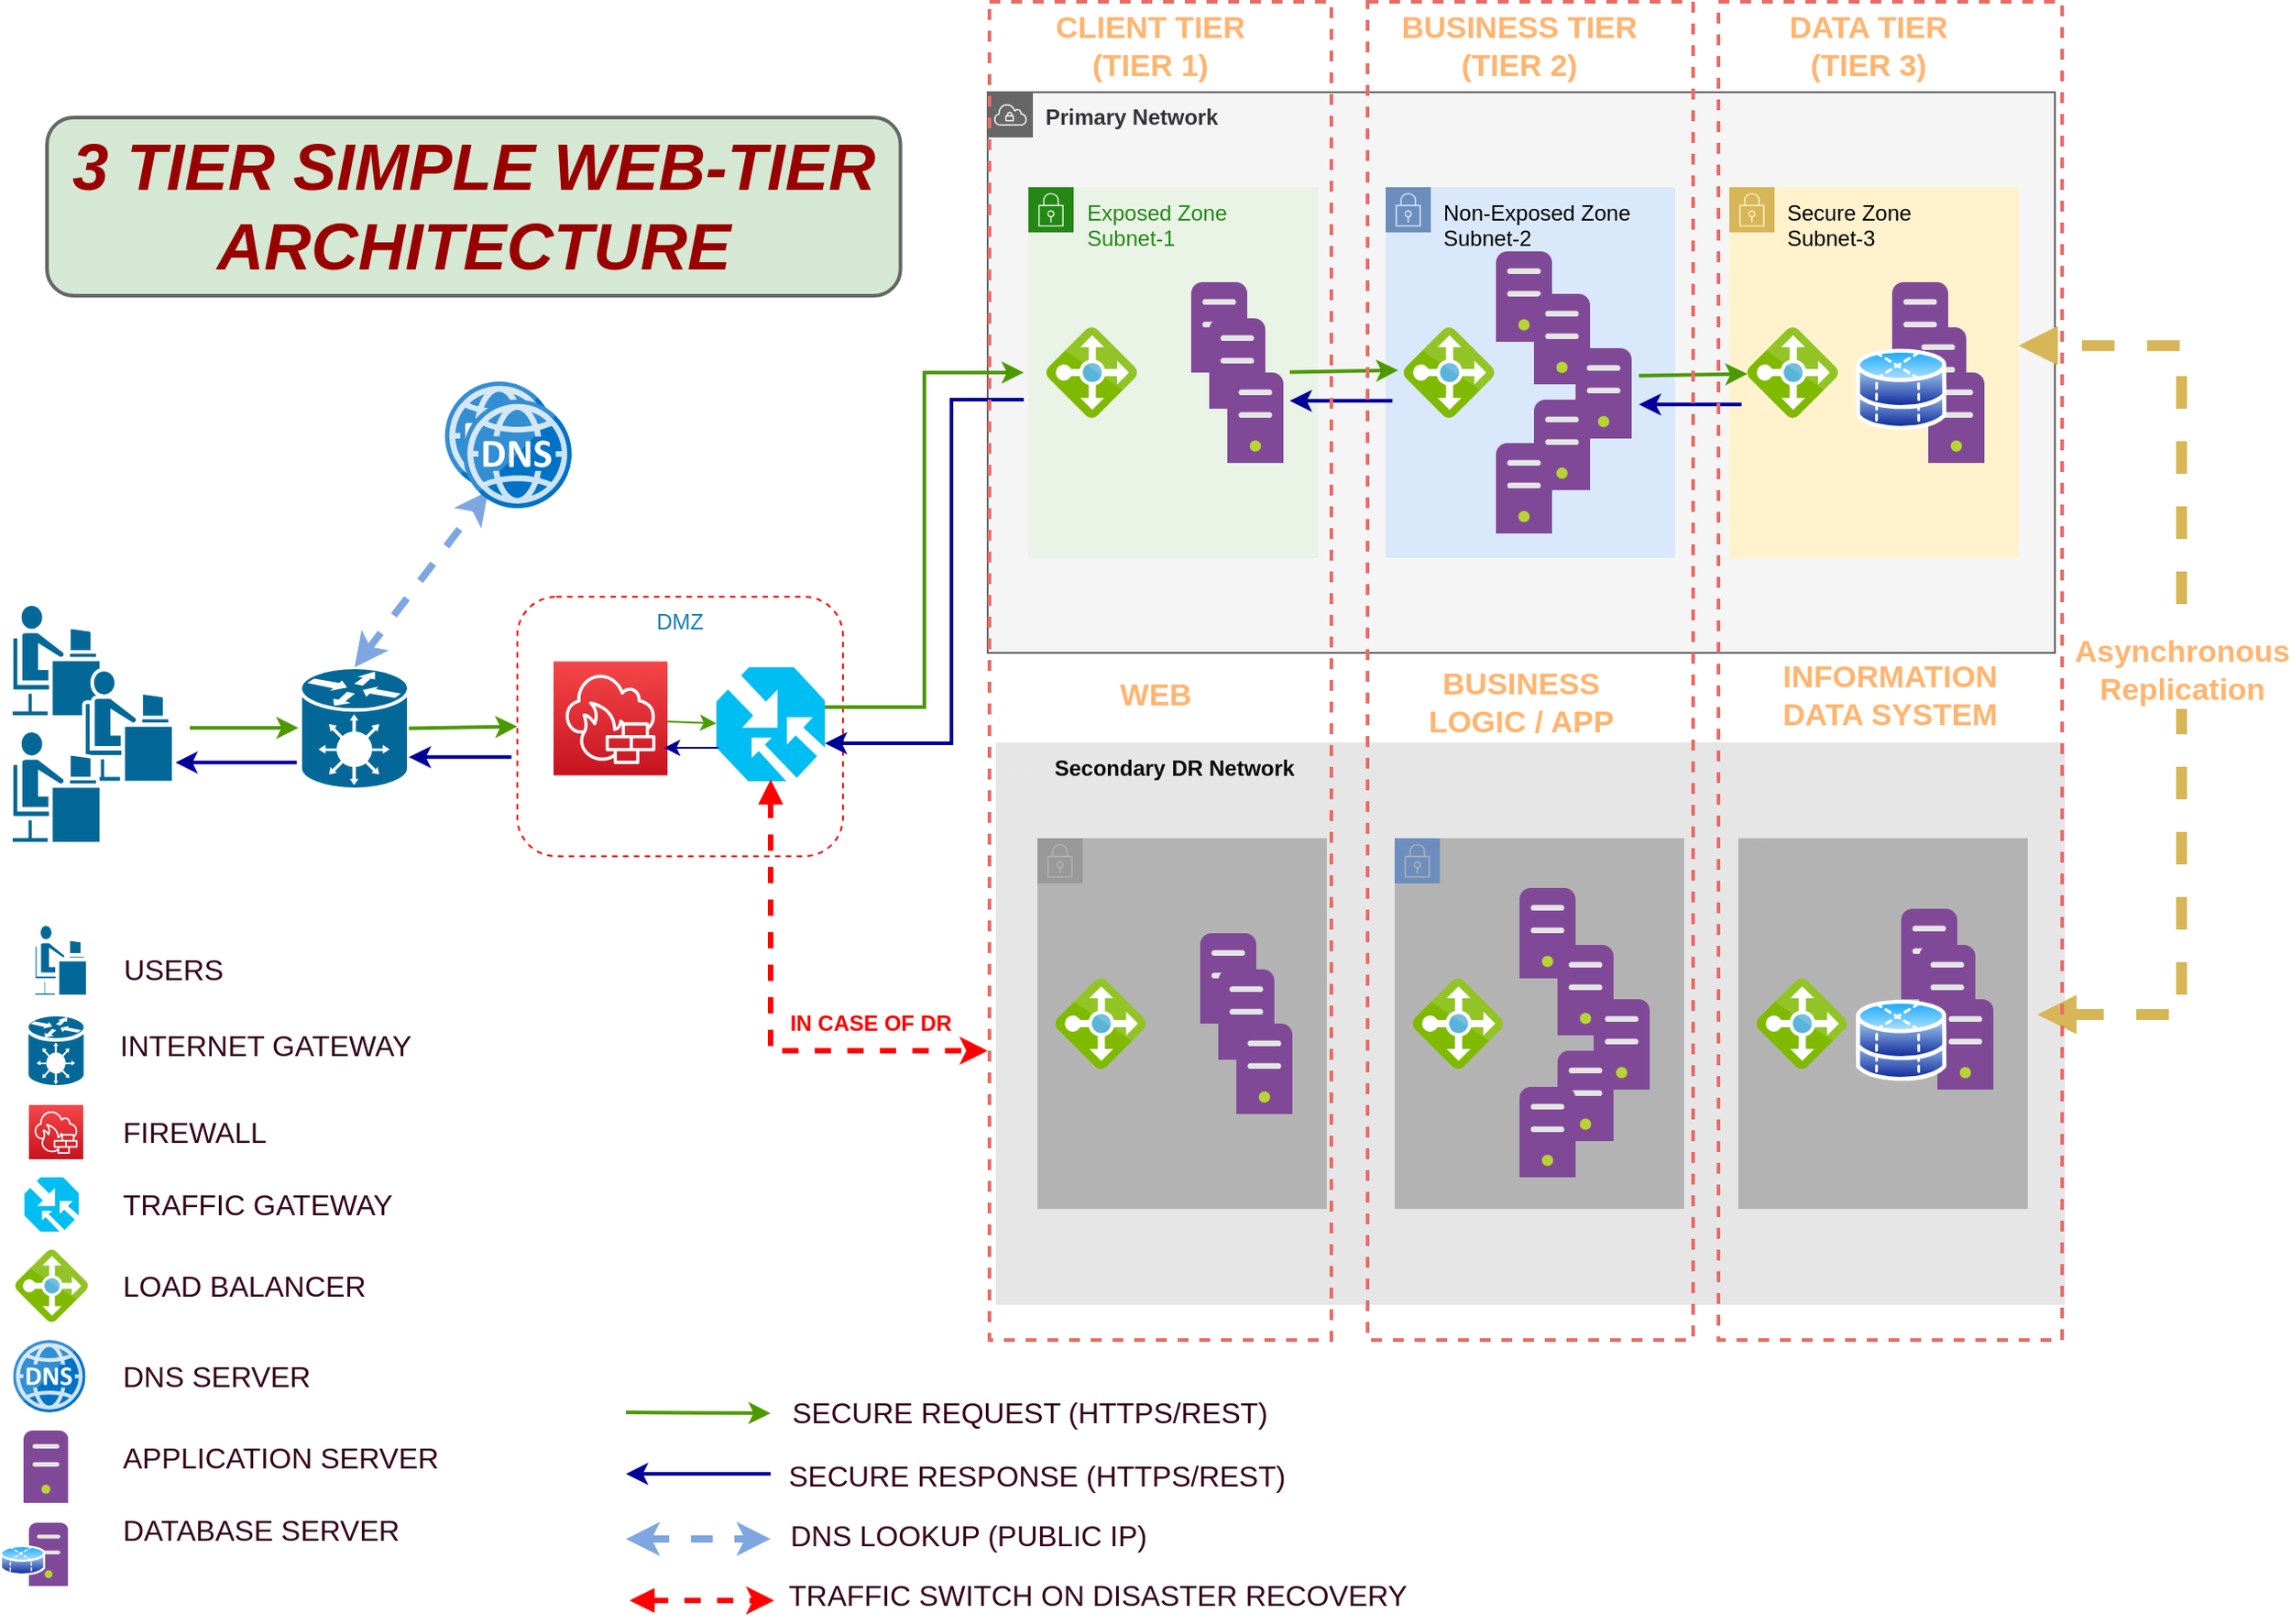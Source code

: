 <mxfile version="16.6.4" type="device"><diagram id="nUDCC_FbRH3l0mY4Gyz8" name="Page-1"><mxGraphModel dx="1563" dy="1032" grid="1" gridSize="10" guides="1" tooltips="1" connect="1" arrows="1" fold="1" page="1" pageScale="1" pageWidth="850" pageHeight="1100" math="0" shadow="0"><root><mxCell id="0"/><mxCell id="1" parent="0"/><mxCell id="c7oi5b3KwEauEjQCG_UH-134" value="" style="sketch=0;aspect=fixed;html=1;points=[];align=center;image;fontSize=12;image=img/lib/mscae/Non_Azure_Machine.svg;" parent="1" vertex="1"><mxGeometry x="30" y="967" width="21.7" height="35" as="geometry"/></mxCell><mxCell id="c7oi5b3KwEauEjQCG_UH-13" value="DMZ" style="fillColor=none;strokeColor=#FF0000;dashed=1;verticalAlign=top;fontStyle=0;fontColor=#147EBA;rounded=1;" parent="1" vertex="1"><mxGeometry x="300" y="455" width="180" height="143.5" as="geometry"/></mxCell><mxCell id="c7oi5b3KwEauEjQCG_UH-37" value="&lt;b&gt;&lt;font color=&quot;#0a0a0a&quot;&gt;Secondary DR Network&lt;/font&gt;&lt;/b&gt;" style="sketch=0;outlineConnect=0;gradientColor=none;html=1;whiteSpace=wrap;fontSize=12;fontStyle=0;shape=mxgraph.aws4.group;grIcon=mxgraph.aws4.group_vpc;strokeColor=#E6E6E6;fillColor=#E6E6E6;verticalAlign=top;align=left;spacingLeft=30;fontColor=#B6BABF;dashed=0;" parent="1" vertex="1"><mxGeometry x="565" y="536" width="590" height="310" as="geometry"/></mxCell><mxCell id="c7oi5b3KwEauEjQCG_UH-14" value="&lt;font color=&quot;#333436&quot;&gt;&lt;b&gt;Primary Network&lt;/b&gt;&lt;/font&gt;" style="sketch=0;outlineConnect=0;html=1;whiteSpace=wrap;fontSize=12;fontStyle=0;shape=mxgraph.aws4.group;grIcon=mxgraph.aws4.group_vpc;strokeColor=#666666;fillColor=#f5f5f5;verticalAlign=top;align=left;spacingLeft=30;fontColor=#333333;dashed=0;" parent="1" vertex="1"><mxGeometry x="560" y="176" width="590" height="310" as="geometry"/></mxCell><mxCell id="c7oi5b3KwEauEjQCG_UH-2" value="" style="shape=mxgraph.cisco.people.androgenous_person;sketch=0;html=1;pointerEvents=1;dashed=0;fillColor=#036897;strokeColor=#ffffff;strokeWidth=2;verticalLabelPosition=bottom;verticalAlign=top;align=center;outlineConnect=0;" parent="1" vertex="1"><mxGeometry x="20" y="459" width="50" height="62.5" as="geometry"/></mxCell><mxCell id="c7oi5b3KwEauEjQCG_UH-5" value="" style="shape=mxgraph.cisco.hubs_and_gateways.generic_gateway;sketch=0;html=1;pointerEvents=1;dashed=0;fillColor=#036897;strokeColor=#ffffff;strokeWidth=2;verticalLabelPosition=bottom;verticalAlign=top;align=center;outlineConnect=0;" parent="1" vertex="1"><mxGeometry x="180" y="494" width="60" height="67.5" as="geometry"/></mxCell><mxCell id="c7oi5b3KwEauEjQCG_UH-6" value="" style="sketch=0;aspect=fixed;html=1;points=[];align=center;image;fontSize=12;image=img/lib/mscae/DNS.svg;" parent="1" vertex="1"><mxGeometry x="260" y="336" width="60" height="60" as="geometry"/></mxCell><mxCell id="c7oi5b3KwEauEjQCG_UH-11" value="" style="sketch=0;points=[[0,0,0],[0.25,0,0],[0.5,0,0],[0.75,0,0],[1,0,0],[0,1,0],[0.25,1,0],[0.5,1,0],[0.75,1,0],[1,1,0],[0,0.25,0],[0,0.5,0],[0,0.75,0],[1,0.25,0],[1,0.5,0],[1,0.75,0]];outlineConnect=0;fontColor=#232F3E;gradientColor=#F54749;gradientDirection=north;fillColor=#C7131F;strokeColor=#ffffff;dashed=0;verticalLabelPosition=bottom;verticalAlign=top;align=center;html=1;fontSize=12;fontStyle=0;aspect=fixed;shape=mxgraph.aws4.resourceIcon;resIcon=mxgraph.aws4.network_firewall;" parent="1" vertex="1"><mxGeometry x="320" y="490.75" width="63" height="63" as="geometry"/></mxCell><mxCell id="c7oi5b3KwEauEjQCG_UH-12" value="" style="verticalLabelPosition=bottom;html=1;verticalAlign=top;align=center;strokeColor=none;fillColor=#00BEF2;shape=mxgraph.azure.traffic_manager;pointerEvents=1;" parent="1" vertex="1"><mxGeometry x="410" y="494" width="60" height="63" as="geometry"/></mxCell><mxCell id="c7oi5b3KwEauEjQCG_UH-16" value="Exposed Zone&lt;br&gt;Subnet-1" style="points=[[0,0],[0.25,0],[0.5,0],[0.75,0],[1,0],[1,0.25],[1,0.5],[1,0.75],[1,1],[0.75,1],[0.5,1],[0.25,1],[0,1],[0,0.75],[0,0.5],[0,0.25]];outlineConnect=0;gradientColor=none;html=1;whiteSpace=wrap;fontSize=12;fontStyle=0;container=1;pointerEvents=0;collapsible=0;recursiveResize=0;shape=mxgraph.aws4.group;grIcon=mxgraph.aws4.group_security_group;grStroke=0;strokeColor=#248814;fillColor=#E9F3E6;verticalAlign=top;align=left;spacingLeft=30;fontColor=#248814;dashed=0;" parent="1" vertex="1"><mxGeometry x="582.5" y="228.5" width="160" height="205" as="geometry"/></mxCell><mxCell id="c7oi5b3KwEauEjQCG_UH-7" value="" style="sketch=0;aspect=fixed;html=1;points=[];align=center;image;fontSize=12;image=img/lib/mscae/Load_Balancer_feature.svg;rotation=90;" parent="c7oi5b3KwEauEjQCG_UH-16" vertex="1"><mxGeometry x="10" y="77.5" width="50" height="50" as="geometry"/></mxCell><mxCell id="c7oi5b3KwEauEjQCG_UH-10" value="" style="sketch=0;aspect=fixed;html=1;points=[];align=center;image;fontSize=12;image=img/lib/mscae/Non_Azure_Machine.svg;" parent="c7oi5b3KwEauEjQCG_UH-16" vertex="1"><mxGeometry x="90" y="52.5" width="31" height="50" as="geometry"/></mxCell><mxCell id="c7oi5b3KwEauEjQCG_UH-18" value="" style="sketch=0;aspect=fixed;html=1;points=[];align=center;image;fontSize=12;image=img/lib/mscae/Non_Azure_Machine.svg;" parent="c7oi5b3KwEauEjQCG_UH-16" vertex="1"><mxGeometry x="100" y="72.5" width="31" height="50" as="geometry"/></mxCell><mxCell id="c7oi5b3KwEauEjQCG_UH-19" value="" style="sketch=0;aspect=fixed;html=1;points=[];align=center;image;fontSize=12;image=img/lib/mscae/Non_Azure_Machine.svg;" parent="c7oi5b3KwEauEjQCG_UH-16" vertex="1"><mxGeometry x="110" y="102.5" width="31" height="50" as="geometry"/></mxCell><mxCell id="c7oi5b3KwEauEjQCG_UH-20" value="Non-Exposed Zone&lt;br&gt;Subnet-2" style="points=[[0,0],[0.25,0],[0.5,0],[0.75,0],[1,0],[1,0.25],[1,0.5],[1,0.75],[1,1],[0.75,1],[0.5,1],[0.25,1],[0,1],[0,0.75],[0,0.5],[0,0.25]];outlineConnect=0;html=1;whiteSpace=wrap;fontSize=12;fontStyle=0;container=1;pointerEvents=0;collapsible=0;recursiveResize=0;shape=mxgraph.aws4.group;grIcon=mxgraph.aws4.group_security_group;grStroke=0;strokeColor=#6c8ebf;fillColor=#dae8fc;verticalAlign=top;align=left;spacingLeft=30;dashed=0;" parent="1" vertex="1"><mxGeometry x="780" y="228.5" width="160" height="205" as="geometry"/></mxCell><mxCell id="c7oi5b3KwEauEjQCG_UH-21" value="" style="sketch=0;aspect=fixed;html=1;points=[];align=center;image;fontSize=12;image=img/lib/mscae/Load_Balancer_feature.svg;rotation=90;" parent="c7oi5b3KwEauEjQCG_UH-20" vertex="1"><mxGeometry x="10" y="77.5" width="50" height="50" as="geometry"/></mxCell><mxCell id="c7oi5b3KwEauEjQCG_UH-22" value="" style="sketch=0;aspect=fixed;html=1;points=[];align=center;image;fontSize=12;image=img/lib/mscae/Non_Azure_Machine.svg;" parent="c7oi5b3KwEauEjQCG_UH-20" vertex="1"><mxGeometry x="61" y="35.5" width="31" height="50" as="geometry"/></mxCell><mxCell id="c7oi5b3KwEauEjQCG_UH-23" value="" style="sketch=0;aspect=fixed;html=1;points=[];align=center;image;fontSize=12;image=img/lib/mscae/Non_Azure_Machine.svg;" parent="c7oi5b3KwEauEjQCG_UH-20" vertex="1"><mxGeometry x="82" y="59" width="31" height="50" as="geometry"/></mxCell><mxCell id="c7oi5b3KwEauEjQCG_UH-24" value="" style="sketch=0;aspect=fixed;html=1;points=[];align=center;image;fontSize=12;image=img/lib/mscae/Non_Azure_Machine.svg;" parent="c7oi5b3KwEauEjQCG_UH-20" vertex="1"><mxGeometry x="105" y="89" width="31" height="50" as="geometry"/></mxCell><mxCell id="c7oi5b3KwEauEjQCG_UH-30" value="" style="sketch=0;aspect=fixed;html=1;points=[];align=center;image;fontSize=12;image=img/lib/mscae/Non_Azure_Machine.svg;" parent="c7oi5b3KwEauEjQCG_UH-20" vertex="1"><mxGeometry x="82" y="117.5" width="31" height="50" as="geometry"/></mxCell><mxCell id="c7oi5b3KwEauEjQCG_UH-31" value="" style="sketch=0;aspect=fixed;html=1;points=[];align=center;image;fontSize=12;image=img/lib/mscae/Non_Azure_Machine.svg;" parent="c7oi5b3KwEauEjQCG_UH-20" vertex="1"><mxGeometry x="61" y="141.5" width="31" height="50" as="geometry"/></mxCell><mxCell id="c7oi5b3KwEauEjQCG_UH-25" value="Secure Zone&lt;br&gt;Subnet-3" style="points=[[0,0],[0.25,0],[0.5,0],[0.75,0],[1,0],[1,0.25],[1,0.5],[1,0.75],[1,1],[0.75,1],[0.5,1],[0.25,1],[0,1],[0,0.75],[0,0.5],[0,0.25]];outlineConnect=0;html=1;whiteSpace=wrap;fontSize=12;fontStyle=0;container=1;pointerEvents=0;collapsible=0;recursiveResize=0;shape=mxgraph.aws4.group;grIcon=mxgraph.aws4.group_security_group;grStroke=0;strokeColor=#d6b656;fillColor=#fff2cc;verticalAlign=top;align=left;spacingLeft=30;dashed=0;" parent="1" vertex="1"><mxGeometry x="970" y="228.5" width="160" height="205" as="geometry"/></mxCell><mxCell id="c7oi5b3KwEauEjQCG_UH-26" value="" style="sketch=0;aspect=fixed;html=1;points=[];align=center;image;fontSize=12;image=img/lib/mscae/Load_Balancer_feature.svg;rotation=90;" parent="c7oi5b3KwEauEjQCG_UH-25" vertex="1"><mxGeometry x="10" y="77.5" width="50" height="50" as="geometry"/></mxCell><mxCell id="c7oi5b3KwEauEjQCG_UH-27" value="" style="sketch=0;aspect=fixed;html=1;points=[];align=center;image;fontSize=12;image=img/lib/mscae/Non_Azure_Machine.svg;" parent="c7oi5b3KwEauEjQCG_UH-25" vertex="1"><mxGeometry x="90" y="52.5" width="31" height="50" as="geometry"/></mxCell><mxCell id="c7oi5b3KwEauEjQCG_UH-28" value="" style="sketch=0;aspect=fixed;html=1;points=[];align=center;image;fontSize=12;image=img/lib/mscae/Non_Azure_Machine.svg;" parent="c7oi5b3KwEauEjQCG_UH-25" vertex="1"><mxGeometry x="100" y="77.5" width="31" height="50" as="geometry"/></mxCell><mxCell id="c7oi5b3KwEauEjQCG_UH-29" value="" style="sketch=0;aspect=fixed;html=1;points=[];align=center;image;fontSize=12;image=img/lib/mscae/Non_Azure_Machine.svg;" parent="c7oi5b3KwEauEjQCG_UH-25" vertex="1"><mxGeometry x="110" y="102.5" width="31" height="50" as="geometry"/></mxCell><mxCell id="c7oi5b3KwEauEjQCG_UH-32" value="" style="points=[[0,0],[0.25,0],[0.5,0],[0.75,0],[1,0],[1,0.25],[1,0.5],[1,0.75],[1,1],[0.75,1],[0.5,1],[0.25,1],[0,1],[0,0.75],[0,0.5],[0,0.25]];outlineConnect=0;gradientColor=none;html=1;whiteSpace=wrap;fontSize=12;fontStyle=0;container=1;pointerEvents=0;collapsible=0;recursiveResize=0;shape=mxgraph.aws4.group;grIcon=mxgraph.aws4.group_security_group;grStroke=0;strokeColor=#999999;fillColor=#B3B3B3;verticalAlign=top;align=left;spacingLeft=30;fontColor=#248814;dashed=0;" parent="1" vertex="1"><mxGeometry x="587.5" y="588.5" width="160" height="205" as="geometry"/></mxCell><mxCell id="c7oi5b3KwEauEjQCG_UH-33" value="" style="sketch=0;aspect=fixed;html=1;points=[];align=center;image;fontSize=12;image=img/lib/mscae/Load_Balancer_feature.svg;rotation=90;" parent="c7oi5b3KwEauEjQCG_UH-32" vertex="1"><mxGeometry x="10" y="77.5" width="50" height="50" as="geometry"/></mxCell><mxCell id="c7oi5b3KwEauEjQCG_UH-34" value="" style="sketch=0;aspect=fixed;html=1;points=[];align=center;image;fontSize=12;image=img/lib/mscae/Non_Azure_Machine.svg;" parent="c7oi5b3KwEauEjQCG_UH-32" vertex="1"><mxGeometry x="90" y="52.5" width="31" height="50" as="geometry"/></mxCell><mxCell id="c7oi5b3KwEauEjQCG_UH-35" value="" style="sketch=0;aspect=fixed;html=1;points=[];align=center;image;fontSize=12;image=img/lib/mscae/Non_Azure_Machine.svg;" parent="c7oi5b3KwEauEjQCG_UH-32" vertex="1"><mxGeometry x="100" y="72.5" width="31" height="50" as="geometry"/></mxCell><mxCell id="c7oi5b3KwEauEjQCG_UH-36" value="" style="sketch=0;aspect=fixed;html=1;points=[];align=center;image;fontSize=12;image=img/lib/mscae/Non_Azure_Machine.svg;" parent="c7oi5b3KwEauEjQCG_UH-32" vertex="1"><mxGeometry x="110" y="102.5" width="31" height="50" as="geometry"/></mxCell><mxCell id="c7oi5b3KwEauEjQCG_UH-38" value="" style="points=[[0,0],[0.25,0],[0.5,0],[0.75,0],[1,0],[1,0.25],[1,0.5],[1,0.75],[1,1],[0.75,1],[0.5,1],[0.25,1],[0,1],[0,0.75],[0,0.5],[0,0.25]];outlineConnect=0;html=1;whiteSpace=wrap;fontSize=12;fontStyle=0;container=1;pointerEvents=0;collapsible=0;recursiveResize=0;shape=mxgraph.aws4.group;grIcon=mxgraph.aws4.group_security_group;grStroke=0;strokeColor=#6c8ebf;fillColor=#B3B3B3;verticalAlign=top;align=left;spacingLeft=30;dashed=0;" parent="1" vertex="1"><mxGeometry x="785" y="588.5" width="160" height="205" as="geometry"/></mxCell><mxCell id="c7oi5b3KwEauEjQCG_UH-39" value="" style="sketch=0;aspect=fixed;html=1;points=[];align=center;image;fontSize=12;image=img/lib/mscae/Load_Balancer_feature.svg;rotation=90;" parent="c7oi5b3KwEauEjQCG_UH-38" vertex="1"><mxGeometry x="10" y="77.5" width="50" height="50" as="geometry"/></mxCell><mxCell id="c7oi5b3KwEauEjQCG_UH-40" value="" style="sketch=0;aspect=fixed;html=1;points=[];align=center;image;fontSize=12;image=img/lib/mscae/Non_Azure_Machine.svg;" parent="c7oi5b3KwEauEjQCG_UH-38" vertex="1"><mxGeometry x="69" y="27.5" width="31" height="50" as="geometry"/></mxCell><mxCell id="c7oi5b3KwEauEjQCG_UH-41" value="" style="sketch=0;aspect=fixed;html=1;points=[];align=center;image;fontSize=12;image=img/lib/mscae/Non_Azure_Machine.svg;" parent="c7oi5b3KwEauEjQCG_UH-38" vertex="1"><mxGeometry x="90" y="59" width="31" height="50" as="geometry"/></mxCell><mxCell id="c7oi5b3KwEauEjQCG_UH-42" value="" style="sketch=0;aspect=fixed;html=1;points=[];align=center;image;fontSize=12;image=img/lib/mscae/Non_Azure_Machine.svg;" parent="c7oi5b3KwEauEjQCG_UH-38" vertex="1"><mxGeometry x="110" y="89" width="31" height="50" as="geometry"/></mxCell><mxCell id="c7oi5b3KwEauEjQCG_UH-43" value="" style="sketch=0;aspect=fixed;html=1;points=[];align=center;image;fontSize=12;image=img/lib/mscae/Non_Azure_Machine.svg;" parent="c7oi5b3KwEauEjQCG_UH-38" vertex="1"><mxGeometry x="90" y="117.5" width="31" height="50" as="geometry"/></mxCell><mxCell id="c7oi5b3KwEauEjQCG_UH-44" value="" style="sketch=0;aspect=fixed;html=1;points=[];align=center;image;fontSize=12;image=img/lib/mscae/Non_Azure_Machine.svg;" parent="c7oi5b3KwEauEjQCG_UH-38" vertex="1"><mxGeometry x="69" y="137.5" width="31" height="50" as="geometry"/></mxCell><mxCell id="c7oi5b3KwEauEjQCG_UH-45" value="" style="points=[[0,0],[0.25,0],[0.5,0],[0.75,0],[1,0],[1,0.25],[1,0.5],[1,0.75],[1,1],[0.75,1],[0.5,1],[0.25,1],[0,1],[0,0.75],[0,0.5],[0,0.25]];outlineConnect=0;html=1;whiteSpace=wrap;fontSize=12;fontStyle=0;container=1;pointerEvents=0;collapsible=0;recursiveResize=0;shape=mxgraph.aws4.group;grIcon=mxgraph.aws4.group_security_group;grStroke=0;strokeColor=#B3B3B3;fillColor=#B3B3B3;verticalAlign=top;align=left;spacingLeft=30;fontColor=#333333;dashed=0;" parent="1" vertex="1"><mxGeometry x="975" y="588.5" width="160" height="205" as="geometry"/></mxCell><mxCell id="c7oi5b3KwEauEjQCG_UH-46" value="" style="sketch=0;aspect=fixed;html=1;points=[];align=center;image;fontSize=12;image=img/lib/mscae/Load_Balancer_feature.svg;rotation=90;" parent="c7oi5b3KwEauEjQCG_UH-45" vertex="1"><mxGeometry x="10" y="77.5" width="50" height="50" as="geometry"/></mxCell><mxCell id="c7oi5b3KwEauEjQCG_UH-47" value="" style="sketch=0;aspect=fixed;html=1;points=[];align=center;image;fontSize=12;image=img/lib/mscae/Non_Azure_Machine.svg;" parent="c7oi5b3KwEauEjQCG_UH-45" vertex="1"><mxGeometry x="90" y="39" width="31" height="50" as="geometry"/></mxCell><mxCell id="c7oi5b3KwEauEjQCG_UH-48" value="" style="sketch=0;aspect=fixed;html=1;points=[];align=center;image;fontSize=12;image=img/lib/mscae/Non_Azure_Machine.svg;" parent="c7oi5b3KwEauEjQCG_UH-45" vertex="1"><mxGeometry x="100" y="59" width="31" height="50" as="geometry"/></mxCell><mxCell id="c7oi5b3KwEauEjQCG_UH-49" value="" style="sketch=0;aspect=fixed;html=1;points=[];align=center;image;fontSize=12;image=img/lib/mscae/Non_Azure_Machine.svg;" parent="c7oi5b3KwEauEjQCG_UH-45" vertex="1"><mxGeometry x="110" y="89" width="31" height="50" as="geometry"/></mxCell><mxCell id="c7oi5b3KwEauEjQCG_UH-50" value="" style="shape=mxgraph.cisco.people.androgenous_person;sketch=0;html=1;pointerEvents=1;dashed=0;fillColor=#036897;strokeColor=#ffffff;strokeWidth=2;verticalLabelPosition=bottom;verticalAlign=top;align=center;outlineConnect=0;" parent="1" vertex="1"><mxGeometry x="60" y="495.25" width="50" height="62.5" as="geometry"/></mxCell><mxCell id="c7oi5b3KwEauEjQCG_UH-51" value="" style="shape=mxgraph.cisco.people.androgenous_person;sketch=0;html=1;pointerEvents=1;dashed=0;fillColor=#036897;strokeColor=#ffffff;strokeWidth=2;verticalLabelPosition=bottom;verticalAlign=top;align=center;outlineConnect=0;" parent="1" vertex="1"><mxGeometry x="20" y="529" width="50" height="62.5" as="geometry"/></mxCell><mxCell id="c7oi5b3KwEauEjQCG_UH-66" value="" style="endArrow=classic;html=1;rounded=0;strokeColor=#4D9900;strokeWidth=2;" parent="1" edge="1"><mxGeometry relative="1" as="geometry"><mxPoint x="119" y="527.46" as="sourcePoint"/><mxPoint x="179" y="527.46" as="targetPoint"/></mxGeometry></mxCell><mxCell id="c7oi5b3KwEauEjQCG_UH-70" value="" style="endArrow=classic;html=1;rounded=0;strokeColor=#4D9900;entryX=0;entryY=0.5;entryDx=0;entryDy=0;strokeWidth=2;exitX=1;exitY=0.5;exitDx=0;exitDy=0;exitPerimeter=0;" parent="1" source="c7oi5b3KwEauEjQCG_UH-5" target="c7oi5b3KwEauEjQCG_UH-13" edge="1"><mxGeometry relative="1" as="geometry"><mxPoint x="240" y="523.75" as="sourcePoint"/><mxPoint x="290" y="523.75" as="targetPoint"/></mxGeometry></mxCell><mxCell id="c7oi5b3KwEauEjQCG_UH-73" value="" style="edgeStyle=elbowEdgeStyle;elbow=horizontal;endArrow=classic;html=1;rounded=0;strokeColor=#4D9900;strokeWidth=2;" parent="1" edge="1"><mxGeometry width="50" height="50" relative="1" as="geometry"><mxPoint x="470" y="516" as="sourcePoint"/><mxPoint x="580" y="331" as="targetPoint"/></mxGeometry></mxCell><mxCell id="c7oi5b3KwEauEjQCG_UH-74" value="" style="endArrow=classic;html=1;rounded=0;strokeColor=#4D9900;" parent="1" edge="1"><mxGeometry relative="1" as="geometry"><mxPoint x="383" y="524" as="sourcePoint"/><mxPoint x="410" y="525" as="targetPoint"/></mxGeometry></mxCell><mxCell id="c7oi5b3KwEauEjQCG_UH-81" value="" style="edgeStyle=elbowEdgeStyle;elbow=horizontal;endArrow=classic;html=1;rounded=0;strokeColor=#FF0000;strokeWidth=3;fillColor=default;startArrow=block;dashed=1;exitX=0.778;exitY=0.704;exitDx=0;exitDy=0;exitPerimeter=0;" parent="1" source="c7oi5b3KwEauEjQCG_UH-13" edge="1"><mxGeometry width="50" height="50" relative="1" as="geometry"><mxPoint x="410" y="706" as="sourcePoint"/><mxPoint x="560" y="706" as="targetPoint"/><Array as="points"><mxPoint x="440" y="686"/></Array></mxGeometry></mxCell><mxCell id="c7oi5b3KwEauEjQCG_UH-83" value="" style="endArrow=classic;html=1;rounded=0;strokeColor=#000099;exitX=0.556;exitY=0.582;exitDx=0;exitDy=0;exitPerimeter=0;entryX=0.389;entryY=0.582;entryDx=0;entryDy=0;entryPerimeter=0;" parent="1" edge="1"><mxGeometry relative="1" as="geometry"><mxPoint x="411.08" y="538.517" as="sourcePoint"/><mxPoint x="381.02" y="538.517" as="targetPoint"/></mxGeometry></mxCell><mxCell id="c7oi5b3KwEauEjQCG_UH-84" value="&lt;b&gt;&lt;font color=&quot;#ff0000&quot;&gt;IN CASE OF DR&lt;/font&gt;&lt;/b&gt;" style="text;html=1;align=center;verticalAlign=middle;resizable=0;points=[];autosize=1;strokeColor=none;fillColor=none;fontColor=#333436;" parent="1" vertex="1"><mxGeometry x="440" y="681" width="110" height="20" as="geometry"/></mxCell><mxCell id="c7oi5b3KwEauEjQCG_UH-90" value="" style="endArrow=classic;startArrow=classic;html=1;rounded=0;dashed=1;fontColor=#FF0000;strokeColor=#7EA6E0;strokeWidth=4;fillColor=default;exitX=0.5;exitY=0;exitDx=0;exitDy=0;exitPerimeter=0;entryX=0.399;entryY=1.008;entryDx=0;entryDy=0;entryPerimeter=0;" parent="1" source="c7oi5b3KwEauEjQCG_UH-5" target="c7oi5b3KwEauEjQCG_UH-6" edge="1"><mxGeometry width="50" height="50" relative="1" as="geometry"><mxPoint x="620" y="536" as="sourcePoint"/><mxPoint x="670" y="486" as="targetPoint"/></mxGeometry></mxCell><mxCell id="c7oi5b3KwEauEjQCG_UH-91" value="" style="endArrow=classic;html=1;rounded=0;strokeColor=#000099;exitX=-0.018;exitY=0.618;exitDx=0;exitDy=0;exitPerimeter=0;entryX=1;entryY=0.736;entryDx=0;entryDy=0;entryPerimeter=0;strokeWidth=2;" parent="1" source="c7oi5b3KwEauEjQCG_UH-13" target="c7oi5b3KwEauEjQCG_UH-5" edge="1"><mxGeometry relative="1" as="geometry"><mxPoint x="250" y="248" as="sourcePoint"/><mxPoint x="200" y="248" as="targetPoint"/></mxGeometry></mxCell><mxCell id="c7oi5b3KwEauEjQCG_UH-92" value="" style="endArrow=classic;html=1;rounded=0;strokeColor=#000099;exitX=0;exitY=0.78;exitDx=0;exitDy=0;exitPerimeter=0;entryX=1;entryY=0.736;entryDx=0;entryDy=0;entryPerimeter=0;strokeWidth=2;" parent="1" edge="1"><mxGeometry relative="1" as="geometry"><mxPoint x="178" y="546.65" as="sourcePoint"/><mxPoint x="111" y="546.68" as="targetPoint"/></mxGeometry></mxCell><mxCell id="c7oi5b3KwEauEjQCG_UH-93" value="" style="edgeStyle=elbowEdgeStyle;elbow=horizontal;endArrow=classic;html=1;rounded=0;strokeColor=#000099;strokeWidth=2;" parent="1" edge="1"><mxGeometry width="50" height="50" relative="1" as="geometry"><mxPoint x="580" y="346" as="sourcePoint"/><mxPoint x="470" y="536" as="targetPoint"/><Array as="points"><mxPoint x="540" y="436"/></Array></mxGeometry></mxCell><mxCell id="c7oi5b3KwEauEjQCG_UH-94" value="" style="endArrow=classic;html=1;rounded=0;strokeColor=#4D9900;entryX=0;entryY=0.5;entryDx=0;entryDy=0;strokeWidth=2;exitX=1;exitY=0.5;exitDx=0;exitDy=0;exitPerimeter=0;" parent="1" edge="1"><mxGeometry relative="1" as="geometry"><mxPoint x="727" y="330.75" as="sourcePoint"/><mxPoint x="787" y="329.75" as="targetPoint"/></mxGeometry></mxCell><mxCell id="c7oi5b3KwEauEjQCG_UH-95" value="" style="endArrow=classic;html=1;rounded=0;strokeColor=#000099;exitX=-0.018;exitY=0.618;exitDx=0;exitDy=0;exitPerimeter=0;entryX=1;entryY=0.736;entryDx=0;entryDy=0;entryPerimeter=0;strokeWidth=2;" parent="1" edge="1"><mxGeometry relative="1" as="geometry"><mxPoint x="783.76" y="346.683" as="sourcePoint"/><mxPoint x="727" y="346.68" as="targetPoint"/></mxGeometry></mxCell><mxCell id="c7oi5b3KwEauEjQCG_UH-96" value="" style="endArrow=classic;html=1;rounded=0;strokeColor=#4D9900;entryX=0;entryY=0.5;entryDx=0;entryDy=0;strokeWidth=2;exitX=1;exitY=0.5;exitDx=0;exitDy=0;exitPerimeter=0;" parent="1" edge="1"><mxGeometry relative="1" as="geometry"><mxPoint x="920" y="332.75" as="sourcePoint"/><mxPoint x="980" y="331.75" as="targetPoint"/></mxGeometry></mxCell><mxCell id="c7oi5b3KwEauEjQCG_UH-97" value="" style="endArrow=classic;html=1;rounded=0;strokeColor=#000099;exitX=-0.018;exitY=0.618;exitDx=0;exitDy=0;exitPerimeter=0;entryX=1;entryY=0.736;entryDx=0;entryDy=0;entryPerimeter=0;strokeWidth=2;" parent="1" edge="1"><mxGeometry relative="1" as="geometry"><mxPoint x="976.76" y="348.683" as="sourcePoint"/><mxPoint x="920" y="348.68" as="targetPoint"/></mxGeometry></mxCell><mxCell id="c7oi5b3KwEauEjQCG_UH-100" value="&lt;font color=&quot;#ffb570&quot; style=&quot;font-size: 17px&quot;&gt;&lt;b&gt;Asynchronous&lt;br&gt;Replication&lt;/b&gt;&lt;/font&gt;" style="edgeStyle=orthogonalEdgeStyle;rounded=0;orthogonalLoop=1;jettySize=auto;html=1;dashed=1;fontColor=#FF0000;startArrow=block;endArrow=block;strokeColor=#d6b656;strokeWidth=6;fillColor=#fff2cc;entryX=0.966;entryY=0.452;entryDx=0;entryDy=0;entryPerimeter=0;exitX=0.975;exitY=0.484;exitDx=0;exitDy=0;exitPerimeter=0;" parent="1" source="c7oi5b3KwEauEjQCG_UH-37" target="c7oi5b3KwEauEjQCG_UH-14" edge="1"><mxGeometry relative="1" as="geometry"><mxPoint x="1280.23" y="536" as="sourcePoint"/><mxPoint x="1280" y="383.5" as="targetPoint"/><Array as="points"><mxPoint x="1220" y="686"/><mxPoint x="1220" y="316"/></Array></mxGeometry></mxCell><mxCell id="c7oi5b3KwEauEjQCG_UH-104" value="CLIENT TIER&lt;br&gt;(TIER 1)" style="text;html=1;strokeColor=none;fillColor=none;align=center;verticalAlign=middle;whiteSpace=wrap;rounded=0;dashed=1;fontSize=17;fontColor=#FFB570;fontStyle=1" parent="1" vertex="1"><mxGeometry x="580" y="136" width="140" height="30" as="geometry"/></mxCell><mxCell id="c7oi5b3KwEauEjQCG_UH-106" value="BUSINESS TIER&lt;br&gt;(TIER 2)" style="text;html=1;strokeColor=none;fillColor=none;align=center;verticalAlign=middle;whiteSpace=wrap;rounded=0;dashed=1;fontSize=17;fontColor=#FFB570;fontStyle=1" parent="1" vertex="1"><mxGeometry x="784" y="136" width="140" height="30" as="geometry"/></mxCell><mxCell id="c7oi5b3KwEauEjQCG_UH-108" value="DATA TIER&lt;br&gt;(TIER 3)" style="text;html=1;strokeColor=none;fillColor=none;align=center;verticalAlign=middle;whiteSpace=wrap;rounded=0;dashed=1;fontSize=17;fontColor=#FFB570;fontStyle=1" parent="1" vertex="1"><mxGeometry x="976.5" y="136" width="140" height="30" as="geometry"/></mxCell><mxCell id="c7oi5b3KwEauEjQCG_UH-109" value="WEB" style="text;html=1;strokeColor=none;fillColor=none;align=center;verticalAlign=middle;whiteSpace=wrap;rounded=0;dashed=1;fontSize=17;fontColor=#FFB570;fontStyle=1" parent="1" vertex="1"><mxGeometry x="582.5" y="495.25" width="140" height="30" as="geometry"/></mxCell><mxCell id="c7oi5b3KwEauEjQCG_UH-110" value="BUSINESS LOGIC / APP" style="text;html=1;strokeColor=none;fillColor=none;align=center;verticalAlign=middle;whiteSpace=wrap;rounded=0;dashed=1;fontSize=17;fontColor=#FFB570;fontStyle=1" parent="1" vertex="1"><mxGeometry x="785" y="499" width="140" height="30" as="geometry"/></mxCell><mxCell id="c7oi5b3KwEauEjQCG_UH-105" value="" style="rounded=0;whiteSpace=wrap;html=1;dashed=1;fontColor=#FF0000;strokeColor=#EA6B66;fillColor=none;strokeWidth=2;" parent="1" vertex="1"><mxGeometry x="770" y="126" width="180" height="740" as="geometry"/></mxCell><mxCell id="c7oi5b3KwEauEjQCG_UH-111" value="INFORMATION&lt;br&gt;DATA SYSTEM" style="text;html=1;strokeColor=none;fillColor=none;align=center;verticalAlign=middle;whiteSpace=wrap;rounded=0;dashed=1;fontSize=17;fontColor=#FFB570;fontStyle=1" parent="1" vertex="1"><mxGeometry x="989" y="495.25" width="140" height="30" as="geometry"/></mxCell><mxCell id="c7oi5b3KwEauEjQCG_UH-113" value="" style="shape=mxgraph.cisco.people.androgenous_person;sketch=0;html=1;pointerEvents=1;dashed=0;fillColor=#036897;strokeColor=#ffffff;strokeWidth=2;verticalLabelPosition=bottom;verticalAlign=top;align=center;outlineConnect=0;" parent="1" vertex="1"><mxGeometry x="32.5" y="636" width="30" height="40" as="geometry"/></mxCell><mxCell id="c7oi5b3KwEauEjQCG_UH-114" value="" style="shape=mxgraph.cisco.hubs_and_gateways.generic_gateway;sketch=0;html=1;pointerEvents=1;dashed=0;fillColor=#036897;strokeColor=#ffffff;strokeWidth=2;verticalLabelPosition=bottom;verticalAlign=top;align=center;outlineConnect=0;" parent="1" vertex="1"><mxGeometry x="28.75" y="686" width="32.5" height="40" as="geometry"/></mxCell><mxCell id="c7oi5b3KwEauEjQCG_UH-115" value="" style="sketch=0;points=[[0,0,0],[0.25,0,0],[0.5,0,0],[0.75,0,0],[1,0,0],[0,1,0],[0.25,1,0],[0.5,1,0],[0.75,1,0],[1,1,0],[0,0.25,0],[0,0.5,0],[0,0.75,0],[1,0.25,0],[1,0.5,0],[1,0.75,0]];outlineConnect=0;fontColor=#232F3E;gradientColor=#F54749;gradientDirection=north;fillColor=#C7131F;strokeColor=#ffffff;dashed=0;verticalLabelPosition=bottom;verticalAlign=top;align=center;html=1;fontSize=12;fontStyle=0;aspect=fixed;shape=mxgraph.aws4.resourceIcon;resIcon=mxgraph.aws4.network_firewall;" parent="1" vertex="1"><mxGeometry x="30" y="736" width="30" height="30" as="geometry"/></mxCell><mxCell id="c7oi5b3KwEauEjQCG_UH-116" value="" style="verticalLabelPosition=bottom;html=1;verticalAlign=top;align=center;strokeColor=none;fillColor=#00BEF2;shape=mxgraph.azure.traffic_manager;pointerEvents=1;" parent="1" vertex="1"><mxGeometry x="27.5" y="776" width="30" height="30" as="geometry"/></mxCell><mxCell id="c7oi5b3KwEauEjQCG_UH-117" value="" style="sketch=0;aspect=fixed;html=1;points=[];align=center;image;fontSize=12;image=img/lib/mscae/Load_Balancer_feature.svg;rotation=90;" parent="1" vertex="1"><mxGeometry x="22.5" y="816" width="40" height="40" as="geometry"/></mxCell><mxCell id="c7oi5b3KwEauEjQCG_UH-118" value="" style="sketch=0;aspect=fixed;html=1;points=[];align=center;image;fontSize=12;image=img/lib/mscae/DNS.svg;" parent="1" vertex="1"><mxGeometry x="270" y="346" width="60" height="60" as="geometry"/></mxCell><mxCell id="c7oi5b3KwEauEjQCG_UH-119" value="" style="sketch=0;aspect=fixed;html=1;points=[];align=center;image;fontSize=12;image=img/lib/mscae/DNS.svg;" parent="1" vertex="1"><mxGeometry x="21.25" y="866" width="40" height="40" as="geometry"/></mxCell><mxCell id="c7oi5b3KwEauEjQCG_UH-120" value="" style="sketch=0;aspect=fixed;html=1;points=[];align=center;image;fontSize=12;image=img/lib/mscae/Non_Azure_Machine.svg;" parent="1" vertex="1"><mxGeometry x="27" y="916" width="24.8" height="40" as="geometry"/></mxCell><mxCell id="c7oi5b3KwEauEjQCG_UH-126" value="" style="aspect=fixed;perimeter=ellipsePerimeter;html=1;align=center;shadow=0;dashed=0;spacingTop=3;image;image=img/lib/active_directory/database_partition_4.svg;rounded=1;fontSize=16;fontColor=#FFB570;strokeColor=#EA6B66;strokeWidth=2;fillColor=none;" parent="1" vertex="1"><mxGeometry x="1040" y="327.5" width="50" height="37" as="geometry"/></mxCell><mxCell id="c7oi5b3KwEauEjQCG_UH-127" value="" style="aspect=fixed;perimeter=ellipsePerimeter;html=1;align=center;shadow=0;dashed=0;spacingTop=3;image;image=img/lib/active_directory/database_partition_4.svg;rounded=1;fontSize=16;fontColor=#FFB570;strokeColor=#EA6B66;strokeWidth=2;fillColor=none;" parent="1" vertex="1"><mxGeometry x="1040" y="316" width="50" height="37" as="geometry"/></mxCell><mxCell id="c7oi5b3KwEauEjQCG_UH-130" value="" style="aspect=fixed;perimeter=ellipsePerimeter;html=1;align=center;shadow=0;dashed=0;spacingTop=3;image;image=img/lib/active_directory/database_partition_4.svg;rounded=1;fontSize=16;fontColor=#FFB570;strokeColor=#EA6B66;strokeWidth=2;fillColor=none;" parent="1" vertex="1"><mxGeometry x="1040" y="687.5" width="50" height="37" as="geometry"/></mxCell><mxCell id="c7oi5b3KwEauEjQCG_UH-131" value="" style="aspect=fixed;perimeter=ellipsePerimeter;html=1;align=center;shadow=0;dashed=0;spacingTop=3;image;image=img/lib/active_directory/database_partition_4.svg;rounded=1;fontSize=16;fontColor=#FFB570;strokeColor=#EA6B66;strokeWidth=2;fillColor=none;" parent="1" vertex="1"><mxGeometry x="1040" y="676" width="50" height="37" as="geometry"/></mxCell><mxCell id="c7oi5b3KwEauEjQCG_UH-132" value="" style="aspect=fixed;perimeter=ellipsePerimeter;html=1;align=center;shadow=0;dashed=0;spacingTop=3;image;image=img/lib/active_directory/database_partition_4.svg;rounded=1;fontSize=16;fontColor=#FFB570;strokeColor=#EA6B66;strokeWidth=2;fillColor=none;" parent="1" vertex="1"><mxGeometry x="14" y="978.5" width="25" height="18.5" as="geometry"/></mxCell><mxCell id="c7oi5b3KwEauEjQCG_UH-137" value="USERS" style="text;html=1;strokeColor=none;fillColor=none;align=center;verticalAlign=middle;whiteSpace=wrap;rounded=0;dashed=1;fontSize=16;fontColor=#33001A;strokeWidth=2;" parent="1" vertex="1"><mxGeometry x="80" y="646" width="60" height="30" as="geometry"/></mxCell><mxCell id="c7oi5b3KwEauEjQCG_UH-98" value="" style="rounded=0;whiteSpace=wrap;html=1;dashed=1;fontColor=#FF0000;strokeColor=#EA6B66;fillColor=none;strokeWidth=2;" parent="1" vertex="1"><mxGeometry x="561" y="126" width="189" height="740" as="geometry"/></mxCell><mxCell id="c7oi5b3KwEauEjQCG_UH-107" value="" style="rounded=0;whiteSpace=wrap;html=1;dashed=1;fontColor=#FF0000;strokeColor=#EA6B66;fillColor=none;strokeWidth=2;" parent="1" vertex="1"><mxGeometry x="964" y="126" width="190" height="740" as="geometry"/></mxCell><mxCell id="c7oi5b3KwEauEjQCG_UH-138" value="INTERNET GATEWAY" style="text;html=1;strokeColor=none;fillColor=none;align=center;verticalAlign=middle;whiteSpace=wrap;rounded=0;dashed=1;fontSize=16;fontColor=#33001A;strokeWidth=2;" parent="1" vertex="1"><mxGeometry x="61.25" y="687.5" width="200" height="30" as="geometry"/></mxCell><mxCell id="c7oi5b3KwEauEjQCG_UH-139" value="FIREWALL" style="text;html=1;strokeColor=none;fillColor=none;align=left;verticalAlign=middle;whiteSpace=wrap;rounded=0;dashed=1;fontSize=16;fontColor=#33001A;strokeWidth=2;" parent="1" vertex="1"><mxGeometry x="80" y="736" width="200" height="30" as="geometry"/></mxCell><mxCell id="c7oi5b3KwEauEjQCG_UH-140" value="TRAFFIC GATEWAY" style="text;html=1;strokeColor=none;fillColor=none;align=left;verticalAlign=middle;whiteSpace=wrap;rounded=0;dashed=1;fontSize=16;fontColor=#33001A;strokeWidth=2;" parent="1" vertex="1"><mxGeometry x="80" y="776" width="200" height="30" as="geometry"/></mxCell><mxCell id="vyfHbXcUzgEC48IpCoAD-1" value="LOAD BALANCER" style="text;html=1;strokeColor=none;fillColor=none;align=left;verticalAlign=middle;whiteSpace=wrap;rounded=0;dashed=1;fontSize=16;fontColor=#33001A;strokeWidth=2;" vertex="1" parent="1"><mxGeometry x="80" y="821" width="200" height="30" as="geometry"/></mxCell><mxCell id="vyfHbXcUzgEC48IpCoAD-2" value="DNS SERVER" style="text;html=1;strokeColor=none;fillColor=none;align=left;verticalAlign=middle;whiteSpace=wrap;rounded=0;dashed=1;fontSize=16;fontColor=#33001A;strokeWidth=2;" vertex="1" parent="1"><mxGeometry x="80" y="871" width="200" height="30" as="geometry"/></mxCell><mxCell id="vyfHbXcUzgEC48IpCoAD-3" value="APPLICATION SERVER" style="text;html=1;strokeColor=none;fillColor=none;align=left;verticalAlign=middle;whiteSpace=wrap;rounded=0;dashed=1;fontSize=16;fontColor=#33001A;strokeWidth=2;" vertex="1" parent="1"><mxGeometry x="80" y="916" width="200" height="30" as="geometry"/></mxCell><mxCell id="vyfHbXcUzgEC48IpCoAD-4" value="DATABASE SERVER" style="text;html=1;strokeColor=none;fillColor=none;align=left;verticalAlign=middle;whiteSpace=wrap;rounded=0;dashed=1;fontSize=16;fontColor=#33001A;strokeWidth=2;" vertex="1" parent="1"><mxGeometry x="80" y="956" width="200" height="30" as="geometry"/></mxCell><mxCell id="vyfHbXcUzgEC48IpCoAD-5" value="" style="endArrow=classic;html=1;rounded=0;strokeColor=#4D9900;strokeWidth=2;" edge="1" parent="1"><mxGeometry relative="1" as="geometry"><mxPoint x="360" y="906" as="sourcePoint"/><mxPoint x="440.0" y="906.46" as="targetPoint"/></mxGeometry></mxCell><mxCell id="vyfHbXcUzgEC48IpCoAD-6" value="" style="endArrow=classic;html=1;rounded=0;strokeColor=#000099;strokeWidth=2;" edge="1" parent="1"><mxGeometry relative="1" as="geometry"><mxPoint x="440" y="940" as="sourcePoint"/><mxPoint x="360" y="940" as="targetPoint"/></mxGeometry></mxCell><mxCell id="vyfHbXcUzgEC48IpCoAD-7" value="" style="endArrow=classic;startArrow=classic;html=1;rounded=0;dashed=1;fontColor=#FF0000;strokeColor=#7EA6E0;strokeWidth=4;fillColor=default;" edge="1" parent="1"><mxGeometry width="50" height="50" relative="1" as="geometry"><mxPoint x="360" y="976" as="sourcePoint"/><mxPoint x="440" y="976" as="targetPoint"/></mxGeometry></mxCell><mxCell id="vyfHbXcUzgEC48IpCoAD-8" value="" style="edgeStyle=elbowEdgeStyle;elbow=horizontal;endArrow=classic;html=1;rounded=0;strokeColor=#FF0000;strokeWidth=3;fillColor=default;startArrow=block;dashed=1;" edge="1" parent="1"><mxGeometry width="50" height="50" relative="1" as="geometry"><mxPoint x="362" y="1010" as="sourcePoint"/><mxPoint x="442" y="1010" as="targetPoint"/><Array as="points"/></mxGeometry></mxCell><mxCell id="vyfHbXcUzgEC48IpCoAD-9" value="SECURE REQUEST (HTTPS/REST)" style="text;html=1;strokeColor=none;fillColor=none;align=left;verticalAlign=middle;whiteSpace=wrap;rounded=0;dashed=1;fontSize=16;fontColor=#33001A;strokeWidth=2;" vertex="1" parent="1"><mxGeometry x="450" y="891" width="550" height="30" as="geometry"/></mxCell><mxCell id="vyfHbXcUzgEC48IpCoAD-10" value="SECURE RESPONSE (HTTPS/REST)" style="text;html=1;strokeColor=none;fillColor=none;align=left;verticalAlign=middle;whiteSpace=wrap;rounded=0;dashed=1;fontSize=16;fontColor=#33001A;strokeWidth=2;" vertex="1" parent="1"><mxGeometry x="448" y="926" width="550" height="30" as="geometry"/></mxCell><mxCell id="vyfHbXcUzgEC48IpCoAD-11" value="DNS LOOKUP (PUBLIC IP)" style="text;html=1;strokeColor=none;fillColor=none;align=left;verticalAlign=middle;whiteSpace=wrap;rounded=0;dashed=1;fontSize=16;fontColor=#33001A;strokeWidth=2;" vertex="1" parent="1"><mxGeometry x="449" y="959" width="550" height="30" as="geometry"/></mxCell><mxCell id="vyfHbXcUzgEC48IpCoAD-12" value="TRAFFIC SWITCH ON DISASTER RECOVERY" style="text;html=1;strokeColor=none;fillColor=none;align=left;verticalAlign=middle;whiteSpace=wrap;rounded=0;dashed=1;fontSize=16;fontColor=#33001A;strokeWidth=2;" vertex="1" parent="1"><mxGeometry x="448" y="992" width="550" height="30" as="geometry"/></mxCell><mxCell id="vyfHbXcUzgEC48IpCoAD-13" value="&lt;b&gt;&lt;font style=&quot;font-size: 36px&quot; color=&quot;#990000&quot;&gt;&lt;i&gt;3 TIER SIMPLE WEB-TIER&lt;br&gt;ARCHITECTURE&lt;/i&gt;&lt;/font&gt;&lt;/b&gt;" style="text;html=1;strokeColor=#666666;fillColor=#D5E8D4;align=center;verticalAlign=middle;whiteSpace=wrap;rounded=1;fontSize=16;strokeWidth=2;fontColor=#333333;" vertex="1" parent="1"><mxGeometry x="40" y="190" width="471.8" height="98.5" as="geometry"/></mxCell></root></mxGraphModel></diagram></mxfile>